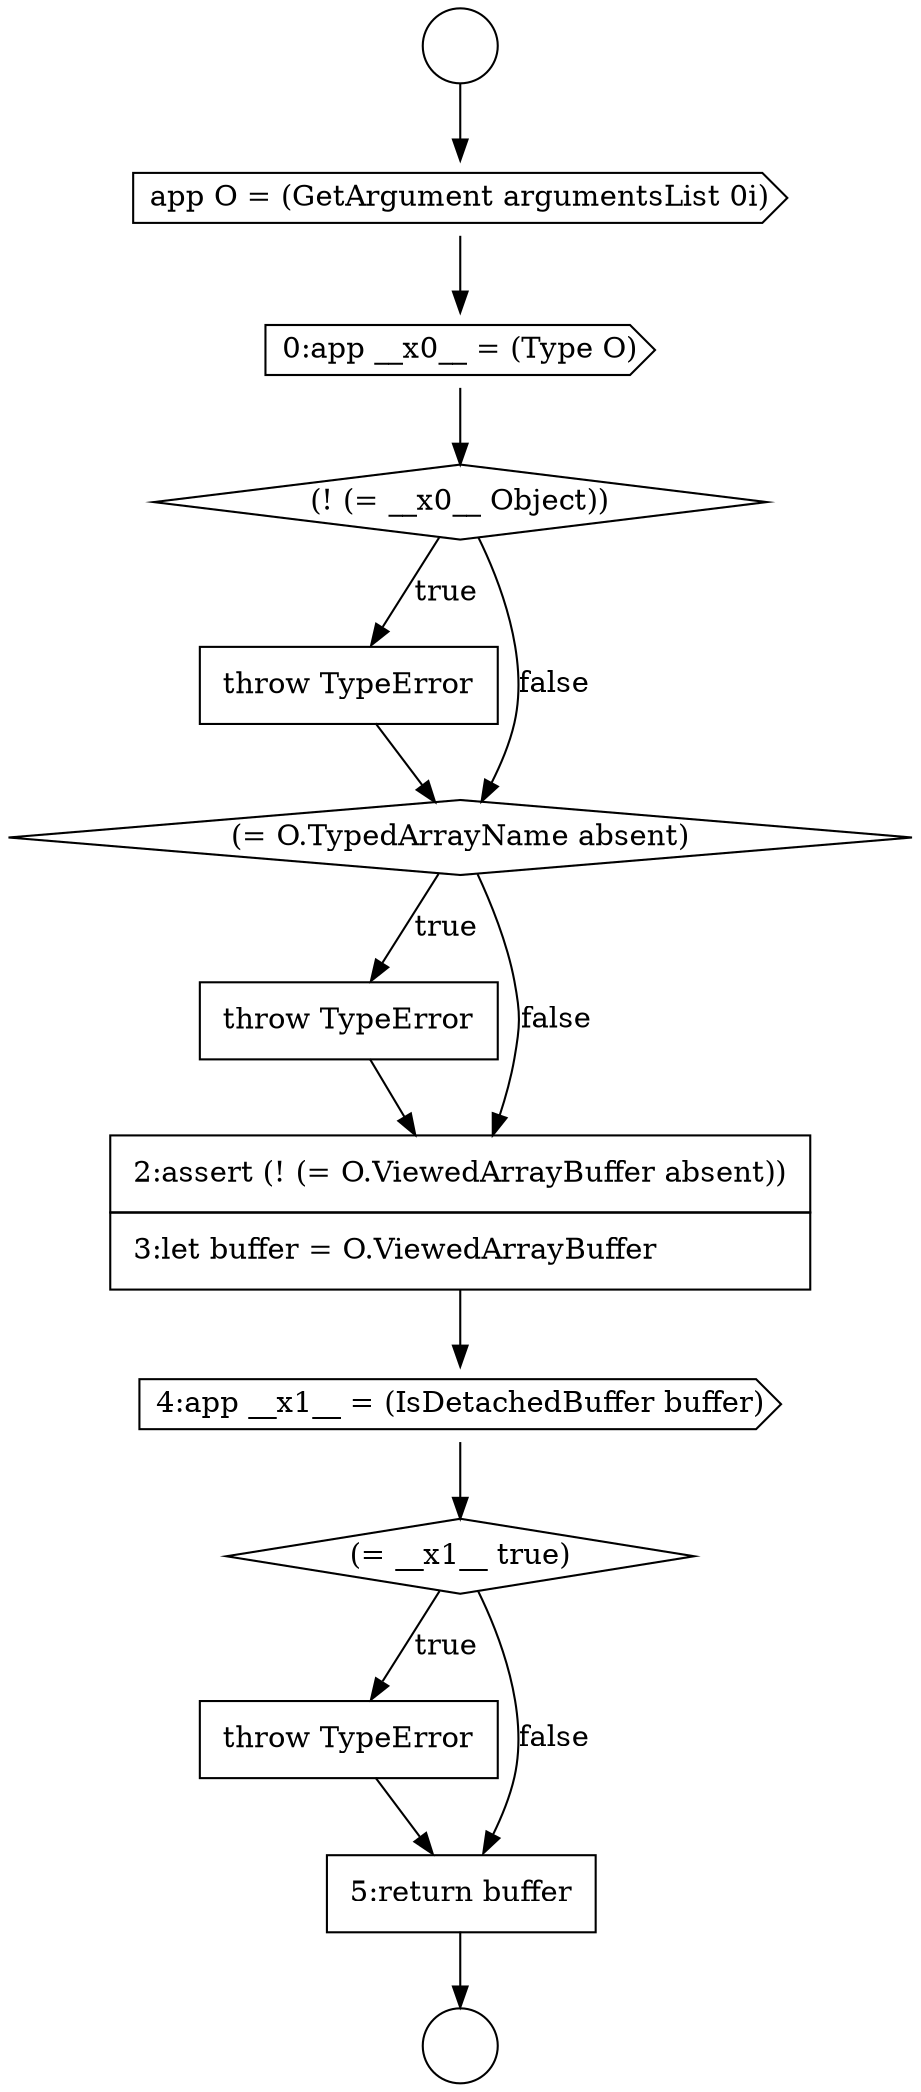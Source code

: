 digraph {
  node14694 [shape=cds, label=<<font color="black">app O = (GetArgument argumentsList 0i)</font>> color="black" fillcolor="white" style=filled]
  node14701 [shape=cds, label=<<font color="black">4:app __x1__ = (IsDetachedBuffer buffer)</font>> color="black" fillcolor="white" style=filled]
  node14697 [shape=none, margin=0, label=<<font color="black">
    <table border="0" cellborder="1" cellspacing="0" cellpadding="10">
      <tr><td align="left">throw TypeError</td></tr>
    </table>
  </font>> color="black" fillcolor="white" style=filled]
  node14702 [shape=diamond, label=<<font color="black">(= __x1__ true)</font>> color="black" fillcolor="white" style=filled]
  node14696 [shape=diamond, label=<<font color="black">(! (= __x0__ Object))</font>> color="black" fillcolor="white" style=filled]
  node14699 [shape=none, margin=0, label=<<font color="black">
    <table border="0" cellborder="1" cellspacing="0" cellpadding="10">
      <tr><td align="left">throw TypeError</td></tr>
    </table>
  </font>> color="black" fillcolor="white" style=filled]
  node14703 [shape=none, margin=0, label=<<font color="black">
    <table border="0" cellborder="1" cellspacing="0" cellpadding="10">
      <tr><td align="left">throw TypeError</td></tr>
    </table>
  </font>> color="black" fillcolor="white" style=filled]
  node14692 [shape=circle label=" " color="black" fillcolor="white" style=filled]
  node14695 [shape=cds, label=<<font color="black">0:app __x0__ = (Type O)</font>> color="black" fillcolor="white" style=filled]
  node14700 [shape=none, margin=0, label=<<font color="black">
    <table border="0" cellborder="1" cellspacing="0" cellpadding="10">
      <tr><td align="left">2:assert (! (= O.ViewedArrayBuffer absent))</td></tr>
      <tr><td align="left">3:let buffer = O.ViewedArrayBuffer</td></tr>
    </table>
  </font>> color="black" fillcolor="white" style=filled]
  node14704 [shape=none, margin=0, label=<<font color="black">
    <table border="0" cellborder="1" cellspacing="0" cellpadding="10">
      <tr><td align="left">5:return buffer</td></tr>
    </table>
  </font>> color="black" fillcolor="white" style=filled]
  node14698 [shape=diamond, label=<<font color="black">(= O.TypedArrayName absent)</font>> color="black" fillcolor="white" style=filled]
  node14693 [shape=circle label=" " color="black" fillcolor="white" style=filled]
  node14696 -> node14697 [label=<<font color="black">true</font>> color="black"]
  node14696 -> node14698 [label=<<font color="black">false</font>> color="black"]
  node14700 -> node14701 [ color="black"]
  node14702 -> node14703 [label=<<font color="black">true</font>> color="black"]
  node14702 -> node14704 [label=<<font color="black">false</font>> color="black"]
  node14701 -> node14702 [ color="black"]
  node14703 -> node14704 [ color="black"]
  node14697 -> node14698 [ color="black"]
  node14698 -> node14699 [label=<<font color="black">true</font>> color="black"]
  node14698 -> node14700 [label=<<font color="black">false</font>> color="black"]
  node14694 -> node14695 [ color="black"]
  node14699 -> node14700 [ color="black"]
  node14704 -> node14693 [ color="black"]
  node14695 -> node14696 [ color="black"]
  node14692 -> node14694 [ color="black"]
}
